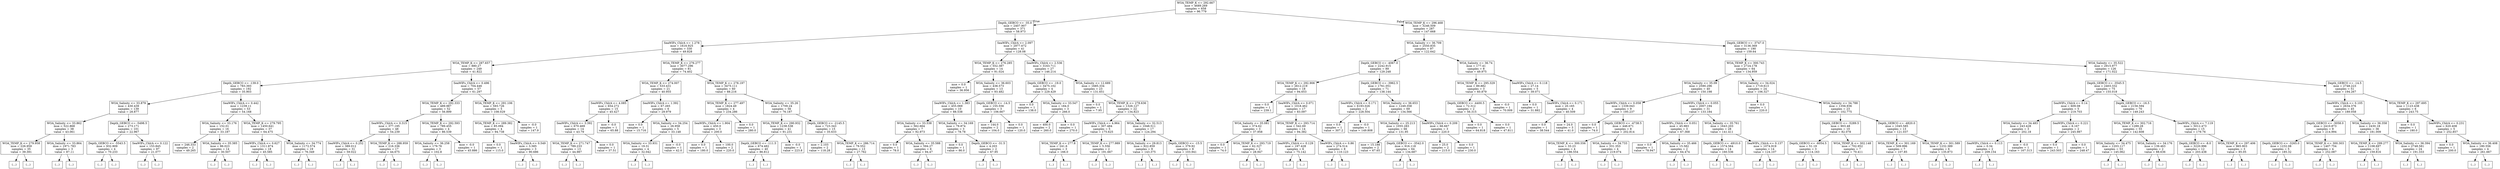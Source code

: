 digraph Tree {
node [shape=box] ;
0 [label="WOA_TEMP_K <= 292.667\nmse = 4689.269\nsamples = 658\nvalue = 96.779"] ;
1 [label="Depth_GEBCO <= -35.0\nmse = 2407.907\nsamples = 371\nvalue = 58.973"] ;
0 -> 1 [labeldistance=2.5, labelangle=45, headlabel="True"] ;
2 [label="SeaWIFs_ChlrA <= 1.278\nmse = 1616.925\nsamples = 330\nvalue = 49.828"] ;
1 -> 2 ;
3 [label="WOA_TEMP_K <= 287.657\nmse = 880.27\nsamples = 249\nvalue = 41.822"] ;
2 -> 3 ;
4 [label="Depth_GEBCO <= -139.0\nmse = 783.393\nsamples = 192\nvalue = 35.903"] ;
3 -> 4 ;
5 [label="WOA_Salinity <= 33.879\nmse = 430.439\nsamples = 139\nvalue = 28.877"] ;
4 -> 5 ;
6 [label="WOA_Salinity <= 33.862\nmse = 522.868\nsamples = 38\nvalue = 43.061"] ;
5 -> 6 ;
7 [label="WOA_TEMP_K <= 279.958\nmse = 226.959\nsamples = 35\nvalue = 39.391"] ;
6 -> 7 ;
8 [label="(...)"] ;
7 -> 8 ;
65 [label="(...)"] ;
7 -> 65 ;
72 [label="WOA_Salinity <= 33.864\nmse = 1971.783\nsamples = 3\nvalue = 87.11"] ;
6 -> 72 ;
73 [label="(...)"] ;
72 -> 73 ;
74 [label="(...)"] ;
72 -> 74 ;
77 [label="Depth_GEBCO <= -5498.5\nmse = 273.171\nsamples = 101\nvalue = 22.967"] ;
5 -> 77 ;
78 [label="Depth_GEBCO <= -5543.5\nmse = 932.909\nsamples = 4\nvalue = 70.233"] ;
77 -> 78 ;
79 [label="(...)"] ;
78 -> 79 ;
82 [label="(...)"] ;
78 -> 82 ;
83 [label="SeaWIFs_ChlrA <= 0.122\nmse = 153.845\nsamples = 97\nvalue = 21.077"] ;
77 -> 83 ;
84 [label="(...)"] ;
83 -> 84 ;
89 [label="(...)"] ;
83 -> 89 ;
222 [label="SeaWIFs_ChlrA <= 0.442\nmse = 1239.11\nsamples = 53\nvalue = 54.168"] ;
4 -> 222 ;
223 [label="WOA_Salinity <= 33.176\nmse = 152.01\nsamples = 16\nvalue = 33.187"] ;
222 -> 223 ;
224 [label="mse = 246.333\nsamples = 2\nvalue = 49.265"] ;
223 -> 224 ;
225 [label="WOA_Salinity <= 35.385\nmse = 86.023\nsamples = 14\nvalue = 30.507"] ;
223 -> 225 ;
226 [label="(...)"] ;
225 -> 226 ;
241 [label="(...)"] ;
225 -> 241 ;
242 [label="WOA_TEMP_K <= 279.795\nmse = 1450.641\nsamples = 37\nvalue = 64.475"] ;
222 -> 242 ;
243 [label="SeaWIFs_ChlrA <= 0.627\nmse = 1311.874\nsamples = 18\nvalue = 45.585"] ;
242 -> 243 ;
244 [label="(...)"] ;
243 -> 244 ;
245 [label="(...)"] ;
243 -> 245 ;
254 [label="WOA_Salinity <= 34.774\nmse = 1172.574\nsamples = 19\nvalue = 76.349"] ;
242 -> 254 ;
255 [label="(...)"] ;
254 -> 255 ;
276 [label="(...)"] ;
254 -> 276 ;
291 [label="SeaWIFs_ChlrA <= 0.496\nmse = 704.446\nsamples = 57\nvalue = 61.297"] ;
3 -> 291 ;
292 [label="WOA_TEMP_K <= 292.333\nmse = 489.987\nsamples = 52\nvalue = 56.899"] ;
291 -> 292 ;
293 [label="SeaWIFs_ChlrA <= 0.315\nmse = 377.195\nsamples = 48\nvalue = 54.239"] ;
292 -> 293 ;
294 [label="SeaWIFs_ChlrA <= 0.252\nmse = 389.012\nsamples = 31\nvalue = 59.022"] ;
293 -> 294 ;
295 [label="(...)"] ;
294 -> 295 ;
320 [label="(...)"] ;
294 -> 320 ;
351 [label="WOA_TEMP_K <= 288.959\nmse = 216.336\nsamples = 17\nvalue = 44.675"] ;
293 -> 351 ;
352 [label="(...)"] ;
351 -> 352 ;
365 [label="(...)"] ;
351 -> 365 ;
382 [label="WOA_TEMP_K <= 292.593\nmse = 789.455\nsamples = 4\nvalue = 86.539"] ;
292 -> 382 ;
383 [label="WOA_Salinity <= 36.258\nmse = 179.76\nsamples = 3\nvalue = 102.8"] ;
382 -> 383 ;
384 [label="(...)"] ;
383 -> 384 ;
385 [label="(...)"] ;
383 -> 385 ;
388 [label="mse = -0.0\nsamples = 1\nvalue = 45.886"] ;
382 -> 388 ;
389 [label="WOA_TEMP_K <= 291.106\nmse = 593.726\nsamples = 5\nvalue = 108.029"] ;
291 -> 389 ;
390 [label="WOA_TEMP_K <= 289.382\nmse = 85.094\nsamples = 4\nvalue = 94.738"] ;
389 -> 390 ;
391 [label="mse = 0.0\nsamples = 1\nvalue = 115.0"] ;
390 -> 391 ;
392 [label="SeaWIFs_ChlrA <= 0.549\nmse = 3.585\nsamples = 3\nvalue = 90.686"] ;
390 -> 392 ;
393 [label="(...)"] ;
392 -> 393 ;
394 [label="(...)"] ;
392 -> 394 ;
397 [label="mse = -0.0\nsamples = 1\nvalue = 147.9"] ;
389 -> 397 ;
398 [label="WOA_TEMP_K <= 276.277\nmse = 3077.296\nsamples = 81\nvalue = 74.402"] ;
2 -> 398 ;
399 [label="WOA_TEMP_K <= 274.007\nmse = 533.431\nsamples = 21\nvalue = 40.955"] ;
398 -> 399 ;
400 [label="SeaWIFs_ChlrA <= 4.085\nmse = 654.272\nsamples = 15\nvalue = 45.427"] ;
399 -> 400 ;
401 [label="SeaWIFs_ChlrA <= 3.392\nmse = 670.469\nsamples = 14\nvalue = 43.79"] ;
400 -> 401 ;
402 [label="WOA_TEMP_K <= 271.747\nmse = 789.233\nsamples = 13\nvalue = 44.987"] ;
401 -> 402 ;
403 [label="(...)"] ;
402 -> 403 ;
404 [label="(...)"] ;
402 -> 404 ;
409 [label="mse = 0.0\nsamples = 1\nvalue = 37.51"] ;
401 -> 409 ;
410 [label="mse = -0.0\nsamples = 1\nvalue = 65.88"] ;
400 -> 410 ;
411 [label="SeaWIFs_ChlrA <= 1.392\nmse = 67.265\nsamples = 6\nvalue = 29.979"] ;
399 -> 411 ;
412 [label="mse = 0.0\nsamples = 1\nvalue = 15.716"] ;
411 -> 412 ;
413 [label="WOA_Salinity <= 34.254\nmse = 26.958\nsamples = 5\nvalue = 33.148"] ;
411 -> 413 ;
414 [label="WOA_Salinity <= 33.931\nmse = 19.31\nsamples = 4\nvalue = 32.042"] ;
413 -> 414 ;
415 [label="(...)"] ;
414 -> 415 ;
420 [label="(...)"] ;
414 -> 420 ;
421 [label="mse = -0.0\nsamples = 1\nvalue = 42.0"] ;
413 -> 421 ;
422 [label="WOA_TEMP_K <= 278.197\nmse = 3475.111\nsamples = 60\nvalue = 88.216"] ;
398 -> 422 ;
423 [label="WOA_TEMP_K <= 277.497\nmse = 1824.49\nsamples = 4\nvalue = 234.286"] ;
422 -> 423 ;
424 [label="SeaWIFs_ChlrA <= 1.904\nmse = 450.0\nsamples = 3\nvalue = 200.0"] ;
423 -> 424 ;
425 [label="mse = 0.0\nsamples = 1\nvalue = 180.0"] ;
424 -> 425 ;
426 [label="mse = 100.0\nsamples = 2\nvalue = 220.0"] ;
424 -> 426 ;
427 [label="mse = 0.0\nsamples = 1\nvalue = 280.0"] ;
423 -> 427 ;
428 [label="WOA_Salinity <= 35.26\nmse = 1709.24\nsamples = 56\nvalue = 76.187"] ;
422 -> 428 ;
429 [label="WOA_TEMP_K <= 290.932\nmse = 1238.538\nsamples = 41\nvalue = 91.231"] ;
428 -> 429 ;
430 [label="Depth_GEBCO <= -111.5\nmse = 674.482\nsamples = 40\nvalue = 86.812"] ;
429 -> 430 ;
431 [label="(...)"] ;
430 -> 431 ;
442 [label="(...)"] ;
430 -> 442 ;
485 [label="mse = -0.0\nsamples = 1\nvalue = 223.8"] ;
429 -> 485 ;
486 [label="Depth_GEBCO <= -2145.5\nmse = 723.343\nsamples = 15\nvalue = 35.633"] ;
428 -> 486 ;
487 [label="mse = 2.103\nsamples = 2\nvalue = 118.28"] ;
486 -> 487 ;
488 [label="WOA_TEMP_K <= 286.714\nmse = 79.552\nsamples = 13\nvalue = 27.762"] ;
486 -> 488 ;
489 [label="(...)"] ;
488 -> 489 ;
496 [label="(...)"] ;
488 -> 496 ;
501 [label="SeaWIFs_ChlrA <= 2.097\nmse = 2977.672\nsamples = 41\nvalue = 128.08"] ;
1 -> 501 ;
502 [label="WOA_TEMP_K <= 276.285\nmse = 552.387\nsamples = 14\nvalue = 91.024"] ;
501 -> 502 ;
503 [label="mse = 0.0\nsamples = 1\nvalue = 36.956"] ;
502 -> 503 ;
504 [label="WOA_Salinity <= 36.603\nmse = 438.573\nsamples = 13\nvalue = 93.482"] ;
502 -> 504 ;
505 [label="SeaWIFs_ChlrA <= 1.383\nmse = 455.069\nsamples = 10\nvalue = 88.538"] ;
504 -> 505 ;
506 [label="WOA_Salinity <= 33.538\nmse = 562.664\nsamples = 7\nvalue = 92.973"] ;
505 -> 506 ;
507 [label="mse = 0.0\nsamples = 1\nvalue = 78.0"] ;
506 -> 507 ;
508 [label="WOA_Salinity <= 35.588\nmse = 594.27\nsamples = 6\nvalue = 94.47"] ;
506 -> 508 ;
509 [label="(...)"] ;
508 -> 509 ;
516 [label="(...)"] ;
508 -> 516 ;
517 [label="WOA_Salinity <= 34.169\nmse = 79.874\nsamples = 3\nvalue = 78.78"] ;
505 -> 517 ;
518 [label="mse = 0.0\nsamples = 1\nvalue = 86.0"] ;
517 -> 518 ;
519 [label="Depth_GEBCO <= -31.5\nmse = 4.203\nsamples = 2\nvalue = 67.95"] ;
517 -> 519 ;
520 [label="(...)"] ;
519 -> 520 ;
521 [label="(...)"] ;
519 -> 521 ;
522 [label="Depth_GEBCO <= -14.5\nmse = 155.556\nsamples = 3\nvalue = 106.667"] ;
504 -> 522 ;
523 [label="mse = 144.0\nsamples = 2\nvalue = 104.0"] ;
522 -> 523 ;
524 [label="mse = 0.0\nsamples = 1\nvalue = 120.0"] ;
522 -> 524 ;
525 [label="SeaWIFs_ChlrA <= 2.536\nmse = 3163.711\nsamples = 27\nvalue = 146.214"] ;
501 -> 525 ;
526 [label="Depth_GEBCO <= -19.0\nmse = 3475.102\nsamples = 4\nvalue = 229.429"] ;
525 -> 526 ;
527 [label="mse = 0.0\nsamples = 1\nvalue = 138.0"] ;
526 -> 527 ;
528 [label="WOA_Salinity <= 33.547\nmse = 184.0\nsamples = 3\nvalue = 266.0"] ;
526 -> 528 ;
529 [label="mse = 400.0\nsamples = 2\nvalue = 260.0"] ;
528 -> 529 ;
530 [label="mse = 0.0\nsamples = 1\nvalue = 270.0"] ;
528 -> 530 ;
531 [label="WOA_Salinity <= 12.689\nmse = 1685.334\nsamples = 23\nvalue = 131.651"] ;
525 -> 531 ;
532 [label="mse = 0.0\nsamples = 1\nvalue = 7.95"] ;
531 -> 532 ;
533 [label="WOA_TEMP_K <= 278.636\nmse = 1326.127\nsamples = 22\nvalue = 134.823"] ;
531 -> 533 ;
534 [label="SeaWIFs_ChlrA <= 4.964\nmse = 307.484\nsamples = 5\nvalue = 175.625"] ;
533 -> 534 ;
535 [label="WOA_TEMP_K <= 277.8\nmse = 241.6\nsamples = 3\nvalue = 166.0"] ;
534 -> 535 ;
536 [label="(...)"] ;
535 -> 536 ;
537 [label="(...)"] ;
535 -> 537 ;
540 [label="WOA_TEMP_K <= 277.989\nmse = 5.556\nsamples = 2\nvalue = 191.667"] ;
534 -> 540 ;
541 [label="(...)"] ;
540 -> 541 ;
542 [label="(...)"] ;
540 -> 542 ;
543 [label="WOA_Salinity <= 32.513\nmse = 1048.511\nsamples = 17\nvalue = 124.294"] ;
533 -> 543 ;
544 [label="WOA_Salinity <= 29.813\nmse = 922.859\nsamples = 9\nvalue = 143.375"] ;
543 -> 544 ;
545 [label="(...)"] ;
544 -> 545 ;
548 [label="(...)"] ;
544 -> 548 ;
561 [label="Depth_GEBCO <= -15.5\nmse = 379.92\nsamples = 8\nvalue = 103.941"] ;
543 -> 561 ;
562 [label="(...)"] ;
561 -> 562 ;
569 [label="(...)"] ;
561 -> 569 ;
574 [label="WOA_TEMP_K <= 296.468\nmse = 3246.509\nsamples = 287\nvalue = 147.668"] ;
0 -> 574 [labeldistance=2.5, labelangle=-45, headlabel="False"] ;
575 [label="WOA_Salinity <= 36.709\nmse = 2550.835\nsamples = 97\nvalue = 122.642"] ;
574 -> 575 ;
576 [label="Depth_GEBCO <= -4067.0\nmse = 2242.915\nsamples = 89\nvalue = 129.248"] ;
575 -> 576 ;
577 [label="WOA_TEMP_K <= 292.906\nmse = 2612.219\nsamples = 18\nvalue = 94.653"] ;
576 -> 577 ;
578 [label="mse = 0.0\nsamples = 1\nvalue = 239.1"] ;
577 -> 578 ;
579 [label="SeaWIFs_ChlrA <= 0.071\nmse = 1018.462\nsamples = 17\nvalue = 83.097"] ;
577 -> 579 ;
580 [label="WOA_Salinity <= 35.081\nmse = 374.62\nsamples = 3\nvalue = 37.958"] ;
579 -> 580 ;
581 [label="mse = 0.0\nsamples = 1\nvalue = 74.0"] ;
580 -> 581 ;
582 [label="WOA_TEMP_K <= 293.719\nmse = 62.327\nsamples = 2\nvalue = 28.947"] ;
580 -> 582 ;
583 [label="(...)"] ;
582 -> 583 ;
584 [label="(...)"] ;
582 -> 584 ;
585 [label="WOA_TEMP_K <= 293.714\nmse = 542.69\nsamples = 14\nvalue = 94.382"] ;
579 -> 585 ;
586 [label="SeaWIFs_ChlrA <= 0.129\nmse = 197.428\nsamples = 6\nvalue = 75.142"] ;
585 -> 586 ;
587 [label="(...)"] ;
586 -> 587 ;
596 [label="(...)"] ;
586 -> 596 ;
597 [label="SeaWIFs_ChlrA <= 0.86\nmse = 274.514\nsamples = 8\nvalue = 110.123"] ;
585 -> 597 ;
598 [label="(...)"] ;
597 -> 598 ;
609 [label="(...)"] ;
597 -> 609 ;
610 [label="Depth_GEBCO <= -3962.5\nmse = 1761.051\nsamples = 71\nvalue = 138.144"] ;
576 -> 610 ;
611 [label="SeaWIFs_ChlrA <= 0.171\nmse = 6193.026\nsamples = 2\nvalue = 228.504"] ;
610 -> 611 ;
612 [label="mse = 0.0\nsamples = 1\nvalue = 307.2"] ;
611 -> 612 ;
613 [label="mse = -0.0\nsamples = 1\nvalue = 149.808"] ;
611 -> 613 ;
614 [label="WOA_Salinity <= 36.653\nmse = 1249.358\nsamples = 69\nvalue = 134.566"] ;
610 -> 614 ;
615 [label="WOA_Salinity <= 25.213\nmse = 1055.283\nsamples = 66\nvalue = 131.95"] ;
614 -> 615 ;
616 [label="mse = 15.188\nsamples = 2\nvalue = 67.65"] ;
615 -> 616 ;
617 [label="Depth_GEBCO <= -3542.0\nmse = 916.118\nsamples = 64\nvalue = 134.687"] ;
615 -> 617 ;
618 [label="(...)"] ;
617 -> 618 ;
627 [label="(...)"] ;
617 -> 627 ;
706 [label="SeaWIFs_ChlrA <= 0.209\nmse = 66.667\nsamples = 3\nvalue = 220.0"] ;
614 -> 706 ;
707 [label="mse = 25.0\nsamples = 2\nvalue = 215.0"] ;
706 -> 707 ;
708 [label="mse = 0.0\nsamples = 1\nvalue = 230.0"] ;
706 -> 708 ;
709 [label="WOA_Salinity <= 36.74\nmse = 177.41\nsamples = 8\nvalue = 49.975"] ;
575 -> 709 ;
710 [label="WOA_TEMP_K <= 295.329\nmse = 89.882\nsamples = 3\nvalue = 60.879"] ;
709 -> 710 ;
711 [label="Depth_GEBCO <= -4400.5\nmse = 72.312\nsamples = 2\nvalue = 56.315"] ;
710 -> 711 ;
712 [label="mse = 0.0\nsamples = 1\nvalue = 64.818"] ;
711 -> 712 ;
713 [label="mse = 0.0\nsamples = 1\nvalue = 47.811"] ;
711 -> 713 ;
714 [label="mse = -0.0\nsamples = 1\nvalue = 70.009"] ;
710 -> 714 ;
715 [label="SeaWIFs_ChlrA <= 0.118\nmse = 27.14\nsamples = 5\nvalue = 39.071"] ;
709 -> 715 ;
716 [label="mse = 0.0\nsamples = 1\nvalue = 31.882"] ;
715 -> 716 ;
717 [label="SeaWIFs_ChlrA <= 0.171\nmse = 20.165\nsamples = 4\nvalue = 40.509"] ;
715 -> 717 ;
718 [label="mse = 0.0\nsamples = 1\nvalue = 38.544"] ;
717 -> 718 ;
719 [label="mse = 24.0\nsamples = 3\nvalue = 41.0"] ;
717 -> 719 ;
720 [label="Depth_GEBCO <= -3747.0\nmse = 3136.369\nsamples = 190\nvalue = 159.64"] ;
574 -> 720 ;
721 [label="WOA_TEMP_K <= 300.743\nmse = 2724.178\nsamples = 64\nvalue = 134.959"] ;
720 -> 721 ;
722 [label="WOA_Salinity <= 35.09\nmse = 2590.296\nsamples = 40\nvalue = 150.198"] ;
721 -> 722 ;
723 [label="SeaWIFs_ChlrA <= 0.058\nmse = 1339.043\nsamples = 9\nvalue = 195.237"] ;
722 -> 723 ;
724 [label="mse = 0.0\nsamples = 1\nvalue = 74.0"] ;
723 -> 724 ;
725 [label="Depth_GEBCO <= -4738.5\nmse = 446.671\nsamples = 8\nvalue = 202.814"] ;
723 -> 725 ;
726 [label="WOA_TEMP_K <= 300.556\nmse = 33.23\nsamples = 4\nvalue = 186.554"] ;
725 -> 726 ;
727 [label="(...)"] ;
726 -> 727 ;
732 [label="(...)"] ;
726 -> 732 ;
733 [label="WOA_Salinity <= 34.733\nmse = 331.353\nsamples = 4\nvalue = 219.074"] ;
725 -> 733 ;
734 [label="(...)"] ;
733 -> 734 ;
735 [label="(...)"] ;
733 -> 735 ;
736 [label="SeaWIFs_ChlrA <= 0.055\nmse = 2007.194\nsamples = 31\nvalue = 133.184"] ;
722 -> 736 ;
737 [label="SeaWIFs_ChlrA <= 0.051\nmse = 45.983\nsamples = 3\nvalue = 67.368"] ;
736 -> 737 ;
738 [label="mse = 0.0\nsamples = 1\nvalue = 78.947"] ;
737 -> 738 ;
739 [label="WOA_Salinity <= 35.466\nmse = 15.582\nsamples = 2\nvalue = 64.474"] ;
737 -> 739 ;
740 [label="(...)"] ;
739 -> 740 ;
741 [label="(...)"] ;
739 -> 741 ;
742 [label="WOA_Salinity <= 35.761\nmse = 1643.203\nsamples = 28\nvalue = 141.411"] ;
736 -> 742 ;
743 [label="Depth_GEBCO <= -4910.0\nmse = 1574.564\nsamples = 14\nvalue = 160.536"] ;
742 -> 743 ;
744 [label="(...)"] ;
743 -> 744 ;
755 [label="(...)"] ;
743 -> 755 ;
770 [label="SeaWIFs_ChlrA <= 0.137\nmse = 1074.919\nsamples = 14\nvalue = 124.107"] ;
742 -> 770 ;
771 [label="(...)"] ;
770 -> 771 ;
784 [label="(...)"] ;
770 -> 784 ;
797 [label="WOA_Salinity <= 34.024\nmse = 1719.613\nsamples = 24\nvalue = 106.327"] ;
721 -> 797 ;
798 [label="mse = 0.0\nsamples = 1\nvalue = 220.0"] ;
797 -> 798 ;
799 [label="WOA_Salinity <= 34.788\nmse = 1356.936\nsamples = 23\nvalue = 102.775"] ;
797 -> 799 ;
800 [label="Depth_GEBCO <= -5289.5\nmse = 903.48\nsamples = 10\nvalue = 82.078"] ;
799 -> 800 ;
801 [label="Depth_GEBCO <= -6054.5\nmse = 51.19\nsamples = 3\nvalue = 114.163"] ;
800 -> 801 ;
802 [label="(...)"] ;
801 -> 802 ;
805 [label="(...)"] ;
801 -> 805 ;
806 [label="WOA_TEMP_K <= 302.148\nmse = 702.952\nsamples = 7\nvalue = 70.411"] ;
800 -> 806 ;
807 [label="(...)"] ;
806 -> 807 ;
818 [label="(...)"] ;
806 -> 818 ;
819 [label="Depth_GEBCO <= -4820.0\nmse = 1045.585\nsamples = 13\nvalue = 121.037"] ;
799 -> 819 ;
820 [label="WOA_TEMP_K <= 301.169\nmse = 509.996\nsamples = 7\nvalue = 107.85"] ;
819 -> 820 ;
821 [label="(...)"] ;
820 -> 821 ;
826 [label="(...)"] ;
820 -> 826 ;
833 [label="WOA_TEMP_K <= 301.589\nmse = 1232.389\nsamples = 6\nvalue = 135.873"] ;
819 -> 833 ;
834 [label="(...)"] ;
833 -> 834 ;
843 [label="(...)"] ;
833 -> 843 ;
844 [label="WOA_Salinity <= 35.522\nmse = 2915.977\nsamples = 126\nvalue = 171.022"] ;
720 -> 844 ;
845 [label="Depth_GEBCO <= -3545.5\nmse = 2403.332\nsamples = 75\nvalue = 155.018"] ;
844 -> 845 ;
846 [label="SeaWIFs_ChlrA <= 0.14\nmse = 609.08\nsamples = 5\nvalue = 219.703"] ;
845 -> 846 ;
847 [label="WOA_Salinity <= 34.483\nmse = 243.428\nsamples = 3\nvalue = 202.18"] ;
846 -> 847 ;
848 [label="SeaWIFs_ChlrA <= 0.113\nmse = 0.34\nsamples = 2\nvalue = 209.154"] ;
847 -> 848 ;
849 [label="(...)"] ;
848 -> 849 ;
850 [label="(...)"] ;
848 -> 850 ;
851 [label="mse = -0.0\nsamples = 1\nvalue = 167.313"] ;
847 -> 851 ;
852 [label="SeaWIFs_ChlrA <= 0.221\nmse = 6.167\nsamples = 2\nvalue = 245.987"] ;
846 -> 852 ;
853 [label="mse = 0.0\nsamples = 1\nvalue = 243.503"] ;
852 -> 853 ;
854 [label="mse = 0.0\nsamples = 1\nvalue = 248.47"] ;
852 -> 854 ;
855 [label="Depth_GEBCO <= -16.5\nmse = 2156.594\nsamples = 70\nvalue = 149.243"] ;
845 -> 855 ;
856 [label="WOA_TEMP_K <= 302.716\nmse = 1289.28\nsamples = 55\nvalue = 142.608"] ;
855 -> 856 ;
857 [label="WOA_Salinity <= 34.475\nmse = 1203.117\nsamples = 53\nvalue = 145.062"] ;
856 -> 857 ;
858 [label="(...)"] ;
857 -> 858 ;
911 [label="(...)"] ;
857 -> 911 ;
944 [label="WOA_Salinity <= 34.176\nmse = 139.463\nsamples = 2\nvalue = 88.636"] ;
856 -> 944 ;
945 [label="(...)"] ;
944 -> 945 ;
946 [label="(...)"] ;
944 -> 946 ;
947 [label="SeaWIFs_ChlrA <= 7.119\nmse = 5012.473\nsamples = 15\nvalue = 179.76"] ;
855 -> 947 ;
948 [label="Depth_GEBCO <= -8.0\nmse = 3220.996\nsamples = 12\nvalue = 203.438"] ;
947 -> 948 ;
949 [label="(...)"] ;
948 -> 949 ;
956 [label="(...)"] ;
948 -> 956 ;
959 [label="WOA_TEMP_K <= 297.406\nmse = 965.903\nsamples = 3\nvalue = 85.05"] ;
947 -> 959 ;
960 [label="(...)"] ;
959 -> 960 ;
961 [label="(...)"] ;
959 -> 961 ;
964 [label="Depth_GEBCO <= -14.5\nmse = 2748.223\nsamples = 51\nvalue = 194.267"] ;
844 -> 964 ;
965 [label="SeaWIFs_ChlrA <= 0.105\nmse = 2634.376\nsamples = 45\nvalue = 189.058"] ;
964 -> 965 ;
966 [label="Depth_GEBCO <= -3058.0\nmse = 2410.873\nsamples = 9\nvalue = 214.994"] ;
965 -> 966 ;
967 [label="Depth_GEBCO <= -3265.0\nmse = 1232.08\nsamples = 5\nvalue = 185.32"] ;
966 -> 967 ;
968 [label="(...)"] ;
967 -> 968 ;
969 [label="(...)"] ;
967 -> 969 ;
976 [label="WOA_TEMP_K <= 300.303\nmse = 1407.754\nsamples = 4\nvalue = 252.087"] ;
966 -> 976 ;
977 [label="(...)"] ;
976 -> 977 ;
980 [label="(...)"] ;
976 -> 980 ;
983 [label="WOA_Salinity <= 36.358\nmse = 2430.18\nsamples = 36\nvalue = 181.009"] ;
965 -> 983 ;
984 [label="WOA_TEMP_K <= 299.277\nmse = 1108.697\nsamples = 12\nvalue = 159.816"] ;
983 -> 984 ;
985 [label="(...)"] ;
984 -> 985 ;
996 [label="(...)"] ;
984 -> 996 ;
999 [label="WOA_Salinity <= 36.394\nmse = 2748.581\nsamples = 24\nvalue = 191.333"] ;
983 -> 999 ;
1000 [label="(...)"] ;
999 -> 1000 ;
1001 [label="(...)"] ;
999 -> 1001 ;
1020 [label="WOA_TEMP_K <= 297.695\nmse = 1123.438\nsamples = 6\nvalue = 243.75"] ;
964 -> 1020 ;
1021 [label="mse = 0.0\nsamples = 1\nvalue = 180.0"] ;
1020 -> 1021 ;
1022 [label="SeaWIFs_ChlrA <= 0.231\nmse = 620.408\nsamples = 5\nvalue = 252.857"] ;
1020 -> 1022 ;
1023 [label="mse = 0.0\nsamples = 1\nvalue = 200.0"] ;
1022 -> 1023 ;
1024 [label="WOA_Salinity <= 36.408\nmse = 180.556\nsamples = 4\nvalue = 261.667"] ;
1022 -> 1024 ;
1025 [label="(...)"] ;
1024 -> 1025 ;
1026 [label="(...)"] ;
1024 -> 1026 ;
}